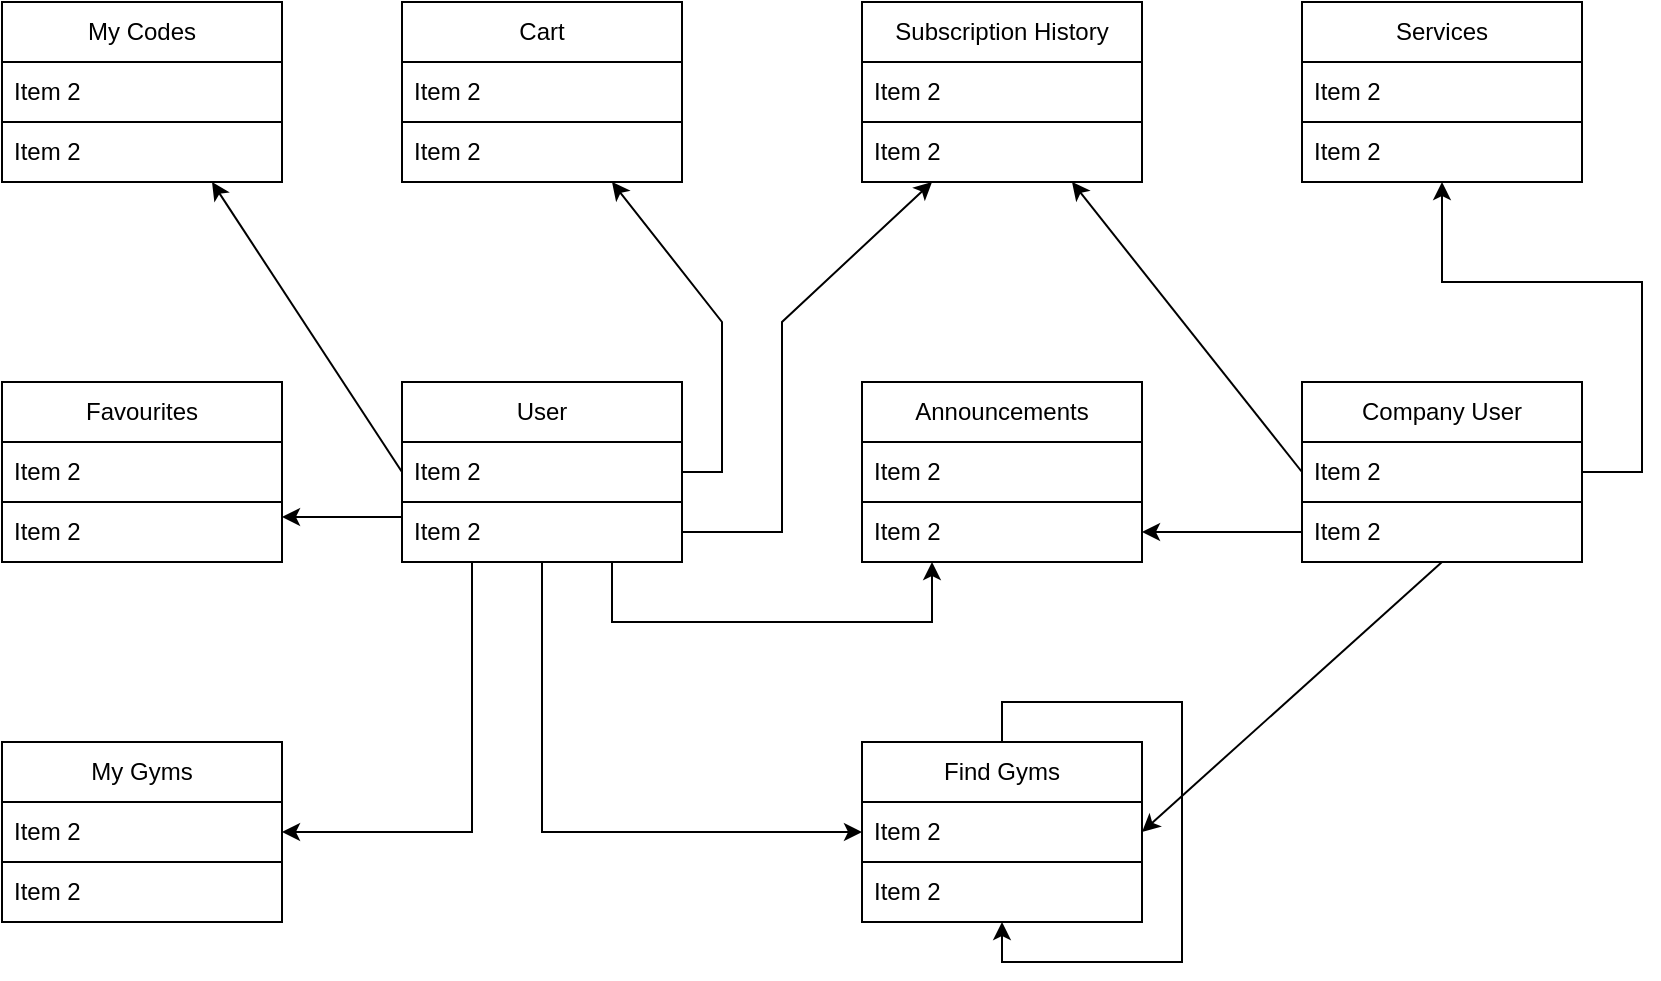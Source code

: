 <mxfile version="27.0.5">
  <diagram name="Page-1" id="DIBcZ52hSFuPhpnZTQoB">
    <mxGraphModel dx="1042" dy="580" grid="1" gridSize="10" guides="1" tooltips="1" connect="1" arrows="1" fold="1" page="1" pageScale="1" pageWidth="850" pageHeight="1100" background="light-dark(#FFFFFF,#FFFFFF)" math="0" shadow="0">
      <root>
        <mxCell id="0" />
        <mxCell id="1" parent="0" />
        <mxCell id="_ydNGUtrwnxu__iHTs8E-2" value="User" style="swimlane;fontStyle=0;childLayout=stackLayout;horizontal=1;startSize=30;horizontalStack=0;resizeParent=1;resizeParentMax=0;resizeLast=0;collapsible=1;marginBottom=0;whiteSpace=wrap;html=1;strokeColor=light-dark(#000000,#000000);fillColor=light-dark(#FFFFFF,#FFFFFF);fontColor=light-dark(#000000,#000000);" parent="1" vertex="1">
          <mxGeometry x="220" y="260" width="140" height="90" as="geometry" />
        </mxCell>
        <mxCell id="_ydNGUtrwnxu__iHTs8E-4" value="Item 2" style="text;strokeColor=light-dark(#000000,#000000);fillColor=light-dark(#FFFFFF,#FFFFFF);align=left;verticalAlign=middle;spacingLeft=4;spacingRight=4;overflow=hidden;points=[[0,0.5],[1,0.5]];portConstraint=eastwest;rotatable=0;whiteSpace=wrap;html=1;fontColor=light-dark(#000000,#000000);" parent="_ydNGUtrwnxu__iHTs8E-2" vertex="1">
          <mxGeometry y="30" width="140" height="30" as="geometry" />
        </mxCell>
        <mxCell id="_ydNGUtrwnxu__iHTs8E-8" value="Item 2" style="text;strokeColor=light-dark(#000000,#000000);fillColor=light-dark(#FFFFFF,#FFFFFF);align=left;verticalAlign=middle;spacingLeft=4;spacingRight=4;overflow=hidden;points=[[0,0.5],[1,0.5]];portConstraint=eastwest;rotatable=0;whiteSpace=wrap;html=1;fontColor=light-dark(#000000,#000000);" parent="_ydNGUtrwnxu__iHTs8E-2" vertex="1">
          <mxGeometry y="60" width="140" height="30" as="geometry" />
        </mxCell>
        <mxCell id="_ydNGUtrwnxu__iHTs8E-9" value="Cart" style="swimlane;fontStyle=0;childLayout=stackLayout;horizontal=1;startSize=30;horizontalStack=0;resizeParent=1;resizeParentMax=0;resizeLast=0;collapsible=1;marginBottom=0;whiteSpace=wrap;html=1;strokeColor=light-dark(#000000,#000000);fillColor=light-dark(#FFFFFF,#FFFFFF);fontColor=light-dark(#000000,#000000);" parent="1" vertex="1">
          <mxGeometry x="220" y="70" width="140" height="90" as="geometry" />
        </mxCell>
        <mxCell id="_ydNGUtrwnxu__iHTs8E-10" value="Item 2" style="text;strokeColor=light-dark(#000000,#000000);fillColor=light-dark(#FFFFFF,#FFFFFF);align=left;verticalAlign=middle;spacingLeft=4;spacingRight=4;overflow=hidden;points=[[0,0.5],[1,0.5]];portConstraint=eastwest;rotatable=0;whiteSpace=wrap;html=1;fontColor=light-dark(#000000,#000000);" parent="_ydNGUtrwnxu__iHTs8E-9" vertex="1">
          <mxGeometry y="30" width="140" height="30" as="geometry" />
        </mxCell>
        <mxCell id="_ydNGUtrwnxu__iHTs8E-11" value="Item 2" style="text;strokeColor=light-dark(#000000,#000000);fillColor=light-dark(#FFFFFF,#FFFFFF);align=left;verticalAlign=middle;spacingLeft=4;spacingRight=4;overflow=hidden;points=[[0,0.5],[1,0.5]];portConstraint=eastwest;rotatable=0;whiteSpace=wrap;html=1;fontColor=light-dark(#000000,#000000);" parent="_ydNGUtrwnxu__iHTs8E-9" vertex="1">
          <mxGeometry y="60" width="140" height="30" as="geometry" />
        </mxCell>
        <mxCell id="rbe2yqdiVSbnE7vsVnZQ-1" value="My Codes&lt;span style=&quot;color: rgba(0, 0, 0, 0); font-family: monospace; font-size: 0px; text-align: start; text-wrap-mode: nowrap;&quot;&gt;%3CmxGraphModel%3E%3Croot%3E%3CmxCell%20id%3D%220%22%2F%3E%3CmxCell%20id%3D%221%22%20parent%3D%220%22%2F%3E%3CmxCell%20id%3D%222%22%20value%3D%22List%22%20style%3D%22swimlane%3BfontStyle%3D0%3BchildLayout%3DstackLayout%3Bhorizontal%3D1%3BstartSize%3D30%3BhorizontalStack%3D0%3BresizeParent%3D1%3BresizeParentMax%3D0%3BresizeLast%3D0%3Bcollapsible%3D1%3BmarginBottom%3D0%3BwhiteSpace%3Dwrap%3Bhtml%3D1%3BstrokeColor%3Dlight-dark(%23000000%2C%23000000)%3BfillColor%3Dlight-dark(%23FFFFFF%2C%23FFFFFF)%3BfontColor%3Dlight-dark(%23000000%2C%23000000)%3B%22%20vertex%3D%221%22%20parent%3D%221%22%3E%3CmxGeometry%20x%3D%22190%22%20y%3D%22260%22%20width%3D%22140%22%20height%3D%2290%22%20as%3D%22geometry%22%2F%3E%3C%2FmxCell%3E%3CmxCell%20id%3D%223%22%20value%3D%22Item%202%22%20style%3D%22text%3BstrokeColor%3Dlight-dark(%23000000%2C%23000000)%3BfillColor%3Dlight-dark(%23FFFFFF%2C%23FFFFFF)%3Balign%3Dleft%3BverticalAlign%3Dmiddle%3BspacingLeft%3D4%3BspacingRight%3D4%3Boverflow%3Dhidden%3Bpoints%3D%5B%5B0%2C0.5%5D%2C%5B1%2C0.5%5D%5D%3BportConstraint%3Deastwest%3Brotatable%3D0%3BwhiteSpace%3Dwrap%3Bhtml%3D1%3BfontColor%3Dlight-dark(%23000000%2C%23000000)%3B%22%20vertex%3D%221%22%20parent%3D%222%22%3E%3CmxGeometry%20y%3D%2230%22%20width%3D%22140%22%20height%3D%2230%22%20as%3D%22geometry%22%2F%3E%3C%2FmxCell%3E%3CmxCell%20id%3D%224%22%20value%3D%22Item%202%22%20style%3D%22text%3BstrokeColor%3Dlight-dark(%23000000%2C%23000000)%3BfillColor%3Dlight-dark(%23FFFFFF%2C%23FFFFFF)%3Balign%3Dleft%3BverticalAlign%3Dmiddle%3BspacingLeft%3D4%3BspacingRight%3D4%3Boverflow%3Dhidden%3Bpoints%3D%5B%5B0%2C0.5%5D%2C%5B1%2C0.5%5D%5D%3BportConstraint%3Deastwest%3Brotatable%3D0%3BwhiteSpace%3Dwrap%3Bhtml%3D1%3BfontColor%3Dlight-dark(%23000000%2C%23000000)%3B%22%20vertex%3D%221%22%20parent%3D%222%22%3E%3CmxGeometry%20y%3D%2260%22%20width%3D%22140%22%20height%3D%2230%22%20as%3D%22geometry%22%2F%3E%3C%2FmxCell%3E%3C%2Froot%3E%3C%2FmxGraphModel%3E&lt;/span&gt;" style="swimlane;fontStyle=0;childLayout=stackLayout;horizontal=1;startSize=30;horizontalStack=0;resizeParent=1;resizeParentMax=0;resizeLast=0;collapsible=1;marginBottom=0;whiteSpace=wrap;html=1;strokeColor=light-dark(#000000,#000000);fillColor=light-dark(#FFFFFF,#FFFFFF);fontColor=light-dark(#000000,#000000);" vertex="1" parent="1">
          <mxGeometry x="20" y="70" width="140" height="90" as="geometry" />
        </mxCell>
        <mxCell id="rbe2yqdiVSbnE7vsVnZQ-2" value="Item 2" style="text;strokeColor=light-dark(#000000,#000000);fillColor=light-dark(#FFFFFF,#FFFFFF);align=left;verticalAlign=middle;spacingLeft=4;spacingRight=4;overflow=hidden;points=[[0,0.5],[1,0.5]];portConstraint=eastwest;rotatable=0;whiteSpace=wrap;html=1;fontColor=light-dark(#000000,#000000);" vertex="1" parent="rbe2yqdiVSbnE7vsVnZQ-1">
          <mxGeometry y="30" width="140" height="30" as="geometry" />
        </mxCell>
        <mxCell id="rbe2yqdiVSbnE7vsVnZQ-3" value="Item 2" style="text;strokeColor=light-dark(#000000,#000000);fillColor=light-dark(#FFFFFF,#FFFFFF);align=left;verticalAlign=middle;spacingLeft=4;spacingRight=4;overflow=hidden;points=[[0,0.5],[1,0.5]];portConstraint=eastwest;rotatable=0;whiteSpace=wrap;html=1;fontColor=light-dark(#000000,#000000);" vertex="1" parent="rbe2yqdiVSbnE7vsVnZQ-1">
          <mxGeometry y="60" width="140" height="30" as="geometry" />
        </mxCell>
        <mxCell id="rbe2yqdiVSbnE7vsVnZQ-4" value="Favourites" style="swimlane;fontStyle=0;childLayout=stackLayout;horizontal=1;startSize=30;horizontalStack=0;resizeParent=1;resizeParentMax=0;resizeLast=0;collapsible=1;marginBottom=0;whiteSpace=wrap;html=1;strokeColor=light-dark(#000000,#000000);fillColor=light-dark(#FFFFFF,#FFFFFF);fontColor=light-dark(#000000,#000000);" vertex="1" parent="1">
          <mxGeometry x="20" y="260" width="140" height="90" as="geometry" />
        </mxCell>
        <mxCell id="rbe2yqdiVSbnE7vsVnZQ-5" value="Item 2" style="text;strokeColor=light-dark(#000000,#000000);fillColor=light-dark(#FFFFFF,#FFFFFF);align=left;verticalAlign=middle;spacingLeft=4;spacingRight=4;overflow=hidden;points=[[0,0.5],[1,0.5]];portConstraint=eastwest;rotatable=0;whiteSpace=wrap;html=1;fontColor=light-dark(#000000,#000000);" vertex="1" parent="rbe2yqdiVSbnE7vsVnZQ-4">
          <mxGeometry y="30" width="140" height="30" as="geometry" />
        </mxCell>
        <mxCell id="rbe2yqdiVSbnE7vsVnZQ-6" value="Item 2" style="text;strokeColor=light-dark(#000000,#000000);fillColor=light-dark(#FFFFFF,#FFFFFF);align=left;verticalAlign=middle;spacingLeft=4;spacingRight=4;overflow=hidden;points=[[0,0.5],[1,0.5]];portConstraint=eastwest;rotatable=0;whiteSpace=wrap;html=1;fontColor=light-dark(#000000,#000000);" vertex="1" parent="rbe2yqdiVSbnE7vsVnZQ-4">
          <mxGeometry y="60" width="140" height="30" as="geometry" />
        </mxCell>
        <mxCell id="rbe2yqdiVSbnE7vsVnZQ-7" value="My Gyms" style="swimlane;fontStyle=0;childLayout=stackLayout;horizontal=1;startSize=30;horizontalStack=0;resizeParent=1;resizeParentMax=0;resizeLast=0;collapsible=1;marginBottom=0;whiteSpace=wrap;html=1;strokeColor=light-dark(#000000,#000000);fillColor=light-dark(#FFFFFF,#FFFFFF);fontColor=light-dark(#000000,#000000);" vertex="1" parent="1">
          <mxGeometry x="20" y="440" width="140" height="90" as="geometry" />
        </mxCell>
        <mxCell id="rbe2yqdiVSbnE7vsVnZQ-8" value="Item 2" style="text;strokeColor=light-dark(#000000,#000000);fillColor=light-dark(#FFFFFF,#FFFFFF);align=left;verticalAlign=middle;spacingLeft=4;spacingRight=4;overflow=hidden;points=[[0,0.5],[1,0.5]];portConstraint=eastwest;rotatable=0;whiteSpace=wrap;html=1;fontColor=light-dark(#000000,#000000);" vertex="1" parent="rbe2yqdiVSbnE7vsVnZQ-7">
          <mxGeometry y="30" width="140" height="30" as="geometry" />
        </mxCell>
        <mxCell id="rbe2yqdiVSbnE7vsVnZQ-9" value="Item 2" style="text;strokeColor=light-dark(#000000,#000000);fillColor=light-dark(#FFFFFF,#FFFFFF);align=left;verticalAlign=middle;spacingLeft=4;spacingRight=4;overflow=hidden;points=[[0,0.5],[1,0.5]];portConstraint=eastwest;rotatable=0;whiteSpace=wrap;html=1;fontColor=light-dark(#000000,#000000);" vertex="1" parent="rbe2yqdiVSbnE7vsVnZQ-7">
          <mxGeometry y="60" width="140" height="30" as="geometry" />
        </mxCell>
        <mxCell id="rbe2yqdiVSbnE7vsVnZQ-10" value="Find Gyms" style="swimlane;fontStyle=0;childLayout=stackLayout;horizontal=1;startSize=30;horizontalStack=0;resizeParent=1;resizeParentMax=0;resizeLast=0;collapsible=1;marginBottom=0;whiteSpace=wrap;html=1;strokeColor=light-dark(#000000,#000000);fillColor=light-dark(#FFFFFF,#FFFFFF);fontColor=light-dark(#000000,#000000);" vertex="1" parent="1">
          <mxGeometry x="450" y="440" width="140" height="90" as="geometry" />
        </mxCell>
        <mxCell id="rbe2yqdiVSbnE7vsVnZQ-11" value="Item 2" style="text;strokeColor=light-dark(#000000,#000000);fillColor=light-dark(#FFFFFF,#FFFFFF);align=left;verticalAlign=middle;spacingLeft=4;spacingRight=4;overflow=hidden;points=[[0,0.5],[1,0.5]];portConstraint=eastwest;rotatable=0;whiteSpace=wrap;html=1;fontColor=light-dark(#000000,#000000);" vertex="1" parent="rbe2yqdiVSbnE7vsVnZQ-10">
          <mxGeometry y="30" width="140" height="30" as="geometry" />
        </mxCell>
        <mxCell id="rbe2yqdiVSbnE7vsVnZQ-12" value="Item 2" style="text;strokeColor=light-dark(#000000,#000000);fillColor=light-dark(#FFFFFF,#FFFFFF);align=left;verticalAlign=middle;spacingLeft=4;spacingRight=4;overflow=hidden;points=[[0,0.5],[1,0.5]];portConstraint=eastwest;rotatable=0;whiteSpace=wrap;html=1;fontColor=light-dark(#000000,#000000);" vertex="1" parent="rbe2yqdiVSbnE7vsVnZQ-10">
          <mxGeometry y="60" width="140" height="30" as="geometry" />
        </mxCell>
        <mxCell id="rbe2yqdiVSbnE7vsVnZQ-13" value="Announcements" style="swimlane;fontStyle=0;childLayout=stackLayout;horizontal=1;startSize=30;horizontalStack=0;resizeParent=1;resizeParentMax=0;resizeLast=0;collapsible=1;marginBottom=0;whiteSpace=wrap;html=1;strokeColor=light-dark(#000000,#000000);fillColor=light-dark(#FFFFFF,#FFFFFF);fontColor=light-dark(#000000,#000000);" vertex="1" parent="1">
          <mxGeometry x="450" y="260" width="140" height="90" as="geometry" />
        </mxCell>
        <mxCell id="rbe2yqdiVSbnE7vsVnZQ-14" value="Item 2" style="text;strokeColor=light-dark(#000000,#000000);fillColor=light-dark(#FFFFFF,#FFFFFF);align=left;verticalAlign=middle;spacingLeft=4;spacingRight=4;overflow=hidden;points=[[0,0.5],[1,0.5]];portConstraint=eastwest;rotatable=0;whiteSpace=wrap;html=1;fontColor=light-dark(#000000,#000000);" vertex="1" parent="rbe2yqdiVSbnE7vsVnZQ-13">
          <mxGeometry y="30" width="140" height="30" as="geometry" />
        </mxCell>
        <mxCell id="rbe2yqdiVSbnE7vsVnZQ-15" value="Item 2" style="text;strokeColor=light-dark(#000000,#000000);fillColor=light-dark(#FFFFFF,#FFFFFF);align=left;verticalAlign=middle;spacingLeft=4;spacingRight=4;overflow=hidden;points=[[0,0.5],[1,0.5]];portConstraint=eastwest;rotatable=0;whiteSpace=wrap;html=1;fontColor=light-dark(#000000,#000000);" vertex="1" parent="rbe2yqdiVSbnE7vsVnZQ-13">
          <mxGeometry y="60" width="140" height="30" as="geometry" />
        </mxCell>
        <mxCell id="rbe2yqdiVSbnE7vsVnZQ-16" value="Company User" style="swimlane;fontStyle=0;childLayout=stackLayout;horizontal=1;startSize=30;horizontalStack=0;resizeParent=1;resizeParentMax=0;resizeLast=0;collapsible=1;marginBottom=0;whiteSpace=wrap;html=1;strokeColor=light-dark(#000000,#000000);fillColor=light-dark(#FFFFFF,#FFFFFF);fontColor=light-dark(#000000,#000000);" vertex="1" parent="1">
          <mxGeometry x="670" y="260" width="140" height="90" as="geometry" />
        </mxCell>
        <mxCell id="rbe2yqdiVSbnE7vsVnZQ-17" value="Item 2" style="text;strokeColor=light-dark(#000000,#000000);fillColor=light-dark(#FFFFFF,#FFFFFF);align=left;verticalAlign=middle;spacingLeft=4;spacingRight=4;overflow=hidden;points=[[0,0.5],[1,0.5]];portConstraint=eastwest;rotatable=0;whiteSpace=wrap;html=1;fontColor=light-dark(#000000,#000000);" vertex="1" parent="rbe2yqdiVSbnE7vsVnZQ-16">
          <mxGeometry y="30" width="140" height="30" as="geometry" />
        </mxCell>
        <mxCell id="rbe2yqdiVSbnE7vsVnZQ-18" value="Item 2" style="text;strokeColor=light-dark(#000000,#000000);fillColor=light-dark(#FFFFFF,#FFFFFF);align=left;verticalAlign=middle;spacingLeft=4;spacingRight=4;overflow=hidden;points=[[0,0.5],[1,0.5]];portConstraint=eastwest;rotatable=0;whiteSpace=wrap;html=1;fontColor=light-dark(#000000,#000000);" vertex="1" parent="rbe2yqdiVSbnE7vsVnZQ-16">
          <mxGeometry y="60" width="140" height="30" as="geometry" />
        </mxCell>
        <mxCell id="rbe2yqdiVSbnE7vsVnZQ-19" value="Subscription History" style="swimlane;fontStyle=0;childLayout=stackLayout;horizontal=1;startSize=30;horizontalStack=0;resizeParent=1;resizeParentMax=0;resizeLast=0;collapsible=1;marginBottom=0;whiteSpace=wrap;html=1;strokeColor=light-dark(#000000,#000000);fillColor=light-dark(#FFFFFF,#FFFFFF);fontColor=light-dark(#000000,#000000);" vertex="1" parent="1">
          <mxGeometry x="450" y="70" width="140" height="90" as="geometry" />
        </mxCell>
        <mxCell id="rbe2yqdiVSbnE7vsVnZQ-20" value="Item 2" style="text;strokeColor=light-dark(#000000,#000000);fillColor=light-dark(#FFFFFF,#FFFFFF);align=left;verticalAlign=middle;spacingLeft=4;spacingRight=4;overflow=hidden;points=[[0,0.5],[1,0.5]];portConstraint=eastwest;rotatable=0;whiteSpace=wrap;html=1;fontColor=light-dark(#000000,#000000);" vertex="1" parent="rbe2yqdiVSbnE7vsVnZQ-19">
          <mxGeometry y="30" width="140" height="30" as="geometry" />
        </mxCell>
        <mxCell id="rbe2yqdiVSbnE7vsVnZQ-21" value="Item 2" style="text;strokeColor=light-dark(#000000,#000000);fillColor=light-dark(#FFFFFF,#FFFFFF);align=left;verticalAlign=middle;spacingLeft=4;spacingRight=4;overflow=hidden;points=[[0,0.5],[1,0.5]];portConstraint=eastwest;rotatable=0;whiteSpace=wrap;html=1;fontColor=light-dark(#000000,#000000);" vertex="1" parent="rbe2yqdiVSbnE7vsVnZQ-19">
          <mxGeometry y="60" width="140" height="30" as="geometry" />
        </mxCell>
        <mxCell id="rbe2yqdiVSbnE7vsVnZQ-22" value="Services" style="swimlane;fontStyle=0;childLayout=stackLayout;horizontal=1;startSize=30;horizontalStack=0;resizeParent=1;resizeParentMax=0;resizeLast=0;collapsible=1;marginBottom=0;whiteSpace=wrap;html=1;strokeColor=light-dark(#000000,#000000);fillColor=light-dark(#FFFFFF,#FFFFFF);fontColor=light-dark(#000000,#000000);" vertex="1" parent="1">
          <mxGeometry x="670" y="70" width="140" height="90" as="geometry" />
        </mxCell>
        <mxCell id="rbe2yqdiVSbnE7vsVnZQ-23" value="Item 2" style="text;strokeColor=light-dark(#000000,#000000);fillColor=light-dark(#FFFFFF,#FFFFFF);align=left;verticalAlign=middle;spacingLeft=4;spacingRight=4;overflow=hidden;points=[[0,0.5],[1,0.5]];portConstraint=eastwest;rotatable=0;whiteSpace=wrap;html=1;fontColor=light-dark(#000000,#000000);" vertex="1" parent="rbe2yqdiVSbnE7vsVnZQ-22">
          <mxGeometry y="30" width="140" height="30" as="geometry" />
        </mxCell>
        <mxCell id="rbe2yqdiVSbnE7vsVnZQ-24" value="Item 2" style="text;strokeColor=light-dark(#000000,#000000);fillColor=light-dark(#FFFFFF,#FFFFFF);align=left;verticalAlign=middle;spacingLeft=4;spacingRight=4;overflow=hidden;points=[[0,0.5],[1,0.5]];portConstraint=eastwest;rotatable=0;whiteSpace=wrap;html=1;fontColor=light-dark(#000000,#000000);" vertex="1" parent="rbe2yqdiVSbnE7vsVnZQ-22">
          <mxGeometry y="60" width="140" height="30" as="geometry" />
        </mxCell>
        <mxCell id="rbe2yqdiVSbnE7vsVnZQ-25" value="" style="endArrow=classic;html=1;rounded=0;strokeColor=light-dark(#000000,#000000);exitX=0.75;exitY=1;exitDx=0;exitDy=0;entryX=0.25;entryY=1;entryDx=0;entryDy=0;" edge="1" parent="1" source="_ydNGUtrwnxu__iHTs8E-2" target="rbe2yqdiVSbnE7vsVnZQ-13">
          <mxGeometry width="50" height="50" relative="1" as="geometry">
            <mxPoint x="320" y="420" as="sourcePoint" />
            <mxPoint x="410" y="380" as="targetPoint" />
            <Array as="points">
              <mxPoint x="325" y="380" />
              <mxPoint x="390" y="380" />
              <mxPoint x="485" y="380" />
            </Array>
          </mxGeometry>
        </mxCell>
        <mxCell id="rbe2yqdiVSbnE7vsVnZQ-28" value="" style="endArrow=classic;html=1;rounded=0;strokeColor=light-dark(#000000,#000000);exitX=0;exitY=0.5;exitDx=0;exitDy=0;entryX=1;entryY=0.5;entryDx=0;entryDy=0;" edge="1" parent="1" source="rbe2yqdiVSbnE7vsVnZQ-18" target="rbe2yqdiVSbnE7vsVnZQ-15">
          <mxGeometry width="50" height="50" relative="1" as="geometry">
            <mxPoint x="580" y="360" as="sourcePoint" />
            <mxPoint x="590" y="328" as="targetPoint" />
          </mxGeometry>
        </mxCell>
        <mxCell id="rbe2yqdiVSbnE7vsVnZQ-29" value="" style="endArrow=classic;html=1;rounded=0;strokeColor=light-dark(#000000,#000000);entryX=0.5;entryY=1;entryDx=0;entryDy=0;exitX=1;exitY=0.5;exitDx=0;exitDy=0;" edge="1" parent="1" source="rbe2yqdiVSbnE7vsVnZQ-16" target="rbe2yqdiVSbnE7vsVnZQ-22">
          <mxGeometry width="50" height="50" relative="1" as="geometry">
            <mxPoint x="790" y="310" as="sourcePoint" />
            <mxPoint x="560" y="315" as="targetPoint" />
            <Array as="points">
              <mxPoint x="840" y="305" />
              <mxPoint x="840" y="210" />
              <mxPoint x="740" y="210" />
            </Array>
          </mxGeometry>
        </mxCell>
        <mxCell id="rbe2yqdiVSbnE7vsVnZQ-31" value="" style="endArrow=classic;html=1;rounded=0;strokeColor=light-dark(#000000,#000000);entryX=1;entryY=0.5;entryDx=0;entryDy=0;exitX=0.5;exitY=1;exitDx=0;exitDy=0;" edge="1" parent="1" source="rbe2yqdiVSbnE7vsVnZQ-16" target="rbe2yqdiVSbnE7vsVnZQ-10">
          <mxGeometry width="50" height="50" relative="1" as="geometry">
            <mxPoint x="640" y="325" as="sourcePoint" />
            <mxPoint x="570" y="325" as="targetPoint" />
          </mxGeometry>
        </mxCell>
        <mxCell id="rbe2yqdiVSbnE7vsVnZQ-32" value="" style="endArrow=classic;html=1;rounded=0;strokeColor=light-dark(#000000,#000000);entryX=0;entryY=0.5;entryDx=0;entryDy=0;exitX=0.5;exitY=1;exitDx=0;exitDy=0;" edge="1" parent="1" source="_ydNGUtrwnxu__iHTs8E-2" target="rbe2yqdiVSbnE7vsVnZQ-11">
          <mxGeometry width="50" height="50" relative="1" as="geometry">
            <mxPoint x="300" y="410" as="sourcePoint" />
            <mxPoint x="580" y="335" as="targetPoint" />
            <Array as="points">
              <mxPoint x="290" y="485" />
            </Array>
          </mxGeometry>
        </mxCell>
        <mxCell id="rbe2yqdiVSbnE7vsVnZQ-33" value="" style="endArrow=classic;html=1;rounded=0;strokeColor=light-dark(#000000,#000000);entryX=1;entryY=0.75;entryDx=0;entryDy=0;exitX=0;exitY=0.75;exitDx=0;exitDy=0;" edge="1" parent="1" source="_ydNGUtrwnxu__iHTs8E-2" target="rbe2yqdiVSbnE7vsVnZQ-4">
          <mxGeometry width="50" height="50" relative="1" as="geometry">
            <mxPoint x="310" y="430" as="sourcePoint" />
            <mxPoint x="240" y="430" as="targetPoint" />
          </mxGeometry>
        </mxCell>
        <mxCell id="rbe2yqdiVSbnE7vsVnZQ-34" value="" style="endArrow=classic;html=1;rounded=0;strokeColor=light-dark(#000000,#000000);exitX=0;exitY=0.5;exitDx=0;exitDy=0;entryX=0.75;entryY=1;entryDx=0;entryDy=0;" edge="1" parent="1" source="_ydNGUtrwnxu__iHTs8E-2" target="rbe2yqdiVSbnE7vsVnZQ-1">
          <mxGeometry width="50" height="50" relative="1" as="geometry">
            <mxPoint x="210" y="230" as="sourcePoint" />
            <mxPoint x="140" y="190" as="targetPoint" />
          </mxGeometry>
        </mxCell>
        <mxCell id="rbe2yqdiVSbnE7vsVnZQ-35" value="" style="endArrow=classic;html=1;rounded=0;strokeColor=light-dark(#000000,#000000);entryX=0.75;entryY=1;entryDx=0;entryDy=0;exitX=1;exitY=0.5;exitDx=0;exitDy=0;" edge="1" parent="1" source="_ydNGUtrwnxu__iHTs8E-2" target="_ydNGUtrwnxu__iHTs8E-9">
          <mxGeometry width="50" height="50" relative="1" as="geometry">
            <mxPoint x="680" y="365" as="sourcePoint" />
            <mxPoint x="610" y="365" as="targetPoint" />
            <Array as="points">
              <mxPoint x="380" y="305" />
              <mxPoint x="380" y="230" />
            </Array>
          </mxGeometry>
        </mxCell>
        <mxCell id="rbe2yqdiVSbnE7vsVnZQ-36" value="" style="endArrow=classic;html=1;rounded=0;strokeColor=light-dark(#000000,#000000);entryX=1;entryY=0.5;entryDx=0;entryDy=0;exitX=0.25;exitY=1;exitDx=0;exitDy=0;" edge="1" parent="1" source="_ydNGUtrwnxu__iHTs8E-2" target="rbe2yqdiVSbnE7vsVnZQ-7">
          <mxGeometry width="50" height="50" relative="1" as="geometry">
            <mxPoint x="690" y="375" as="sourcePoint" />
            <mxPoint x="620" y="375" as="targetPoint" />
            <Array as="points">
              <mxPoint x="255" y="485" />
            </Array>
          </mxGeometry>
        </mxCell>
        <mxCell id="rbe2yqdiVSbnE7vsVnZQ-37" value="" style="endArrow=classic;html=1;rounded=0;strokeColor=light-dark(#000000,#000000);exitX=1;exitY=0.5;exitDx=0;exitDy=0;entryX=0.25;entryY=1;entryDx=0;entryDy=0;" edge="1" parent="1" source="_ydNGUtrwnxu__iHTs8E-8" target="rbe2yqdiVSbnE7vsVnZQ-19">
          <mxGeometry width="50" height="50" relative="1" as="geometry">
            <mxPoint x="700" y="385" as="sourcePoint" />
            <mxPoint x="445" y="160" as="targetPoint" />
            <Array as="points">
              <mxPoint x="410" y="335" />
              <mxPoint x="410" y="230" />
            </Array>
          </mxGeometry>
        </mxCell>
        <mxCell id="rbe2yqdiVSbnE7vsVnZQ-39" value="" style="endArrow=classic;html=1;rounded=0;strokeColor=light-dark(#000000,#000000);exitX=0;exitY=0.5;exitDx=0;exitDy=0;entryX=0.75;entryY=1;entryDx=0;entryDy=0;" edge="1" parent="1" source="rbe2yqdiVSbnE7vsVnZQ-17" target="rbe2yqdiVSbnE7vsVnZQ-19">
          <mxGeometry width="50" height="50" relative="1" as="geometry">
            <mxPoint x="720" y="405" as="sourcePoint" />
            <mxPoint x="580" y="180" as="targetPoint" />
          </mxGeometry>
        </mxCell>
        <mxCell id="rbe2yqdiVSbnE7vsVnZQ-40" style="edgeStyle=orthogonalEdgeStyle;rounded=0;orthogonalLoop=1;jettySize=auto;html=1;exitX=0.5;exitY=0;exitDx=0;exitDy=0;" edge="1" parent="1" source="rbe2yqdiVSbnE7vsVnZQ-10" target="rbe2yqdiVSbnE7vsVnZQ-10">
          <mxGeometry relative="1" as="geometry" />
        </mxCell>
      </root>
    </mxGraphModel>
  </diagram>
</mxfile>
